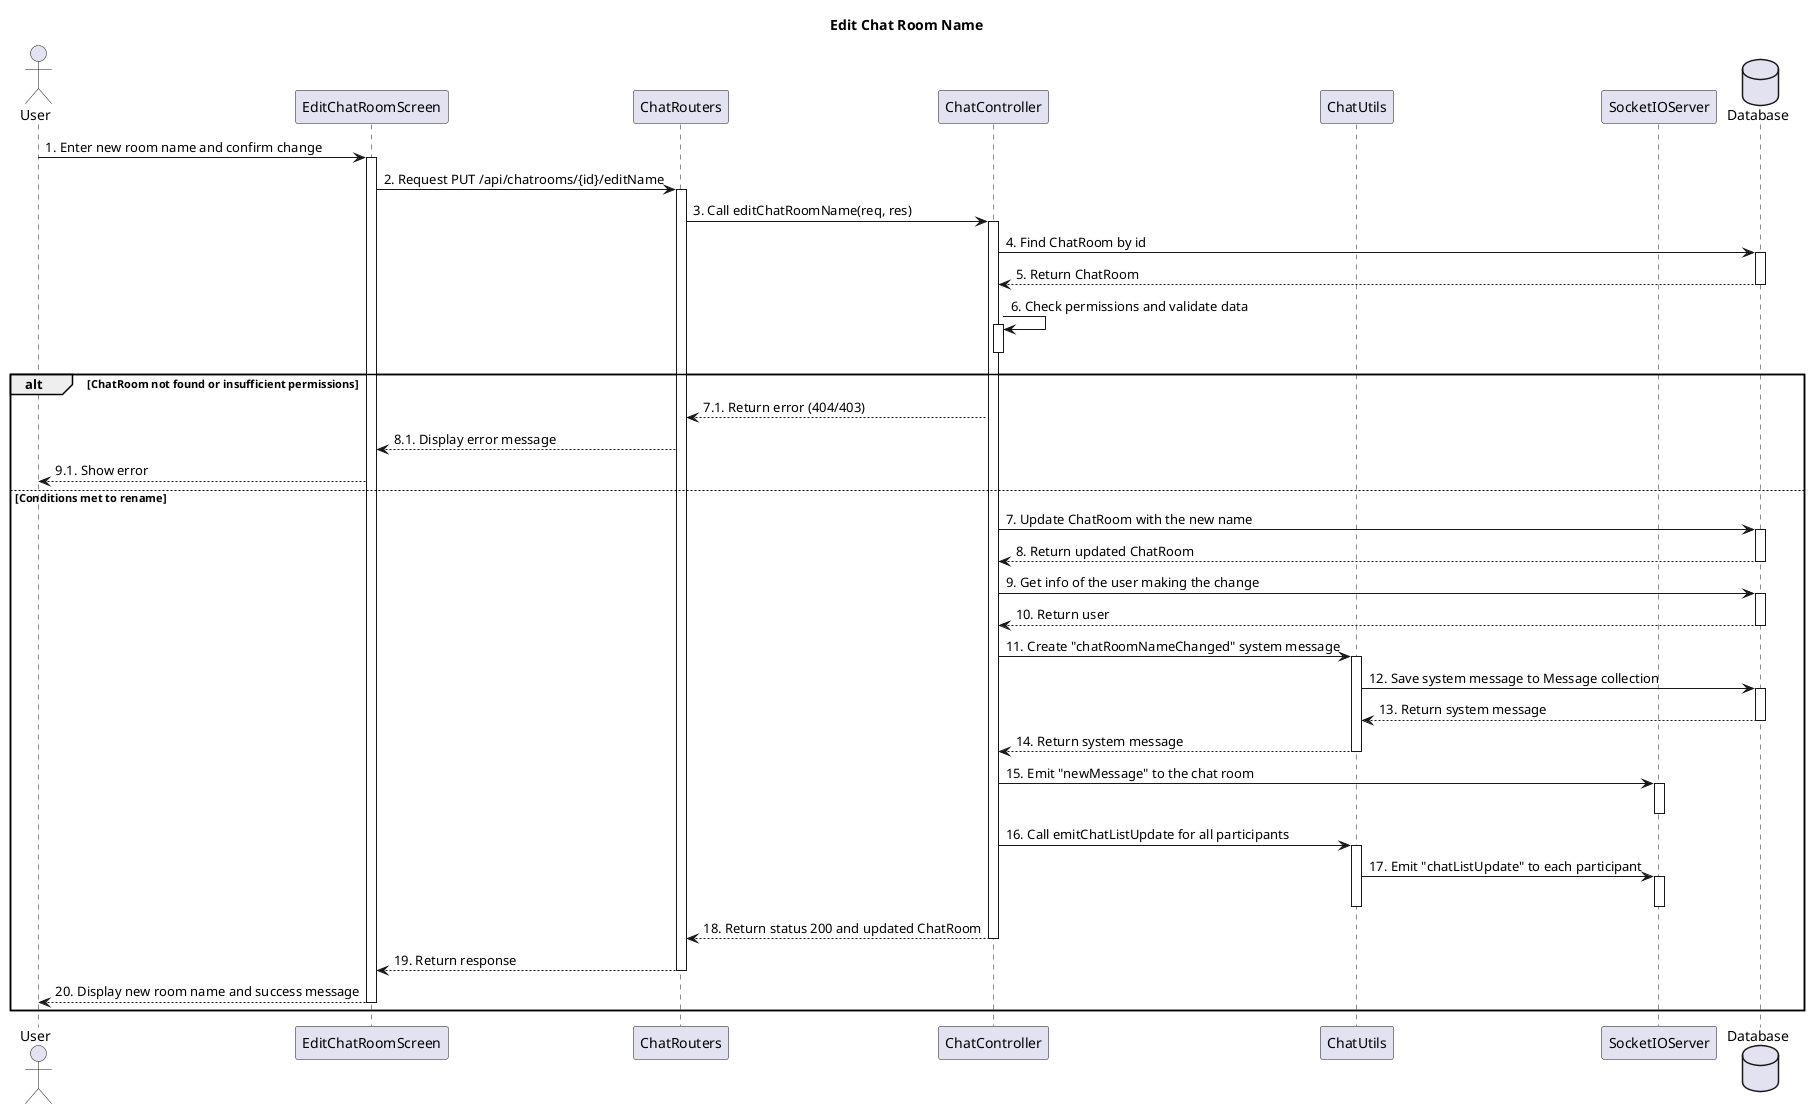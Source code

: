 @startuml
title Edit Chat Room Name

actor User
participant EditChatRoomScreen
participant ChatRouters
participant ChatController
participant ChatUtils
participant SocketIOServer
database Database

User -> EditChatRoomScreen : 1. Enter new room name and confirm change
activate EditChatRoomScreen
EditChatRoomScreen -> ChatRouters : 2. Request PUT /api/chatrooms/{id}/editName
activate ChatRouters

ChatRouters -> ChatController : 3. Call editChatRoomName(req, res)
activate ChatController

ChatController -> Database : 4. Find ChatRoom by id
activate Database
Database --> ChatController : 5. Return ChatRoom
deactivate Database

ChatController -> ChatController : 6. Check permissions and validate data
activate ChatController
deactivate ChatController

alt ChatRoom not found or insufficient permissions
    ChatController --> ChatRouters : 7.1. Return error (404/403)
    ChatRouters --> EditChatRoomScreen : 8.1. Display error message
    EditChatRoomScreen --> User : 9.1. Show error
else Conditions met to rename
    ChatController -> Database : 7. Update ChatRoom with the new name
    activate Database
    Database --> ChatController : 8. Return updated ChatRoom
    deactivate Database

    ChatController -> Database : 9. Get info of the user making the change
    activate Database
    Database --> ChatController : 10. Return user
    deactivate Database

    ChatController -> ChatUtils : 11. Create "chatRoomNameChanged" system message
    activate ChatUtils
    ChatUtils -> Database : 12. Save system message to Message collection
    activate Database
    Database --> ChatUtils : 13. Return system message
    deactivate Database
    ChatUtils --> ChatController : 14. Return system message
    deactivate ChatUtils

    ChatController -> SocketIOServer : 15. Emit "newMessage" to the chat room
    activate SocketIOServer
    deactivate SocketIOServer

    ChatController -> ChatUtils : 16. Call emitChatListUpdate for all participants
    activate ChatUtils
    ChatUtils -> SocketIOServer : 17. Emit "chatListUpdate" to each participant
    activate SocketIOServer
    deactivate SocketIOServer
    deactivate ChatUtils

    ChatController --> ChatRouters : 18. Return status 200 and updated ChatRoom

deactivate ChatController
ChatRouters --> EditChatRoomScreen : 19. Return response
deactivate ChatRouters
EditChatRoomScreen --> User : 20. Display new room name and success message
deactivate EditChatRoomScreen
end

@enduml
